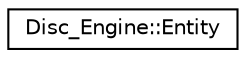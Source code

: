 digraph "Graphical Class Hierarchy"
{
  edge [fontname="Helvetica",fontsize="10",labelfontname="Helvetica",labelfontsize="10"];
  node [fontname="Helvetica",fontsize="10",shape=record];
  rankdir="LR";
  Node0 [label="Disc_Engine::Entity",height=0.2,width=0.4,color="black", fillcolor="white", style="filled",URL="$class_disc___engine_1_1_entity.html"];
}
